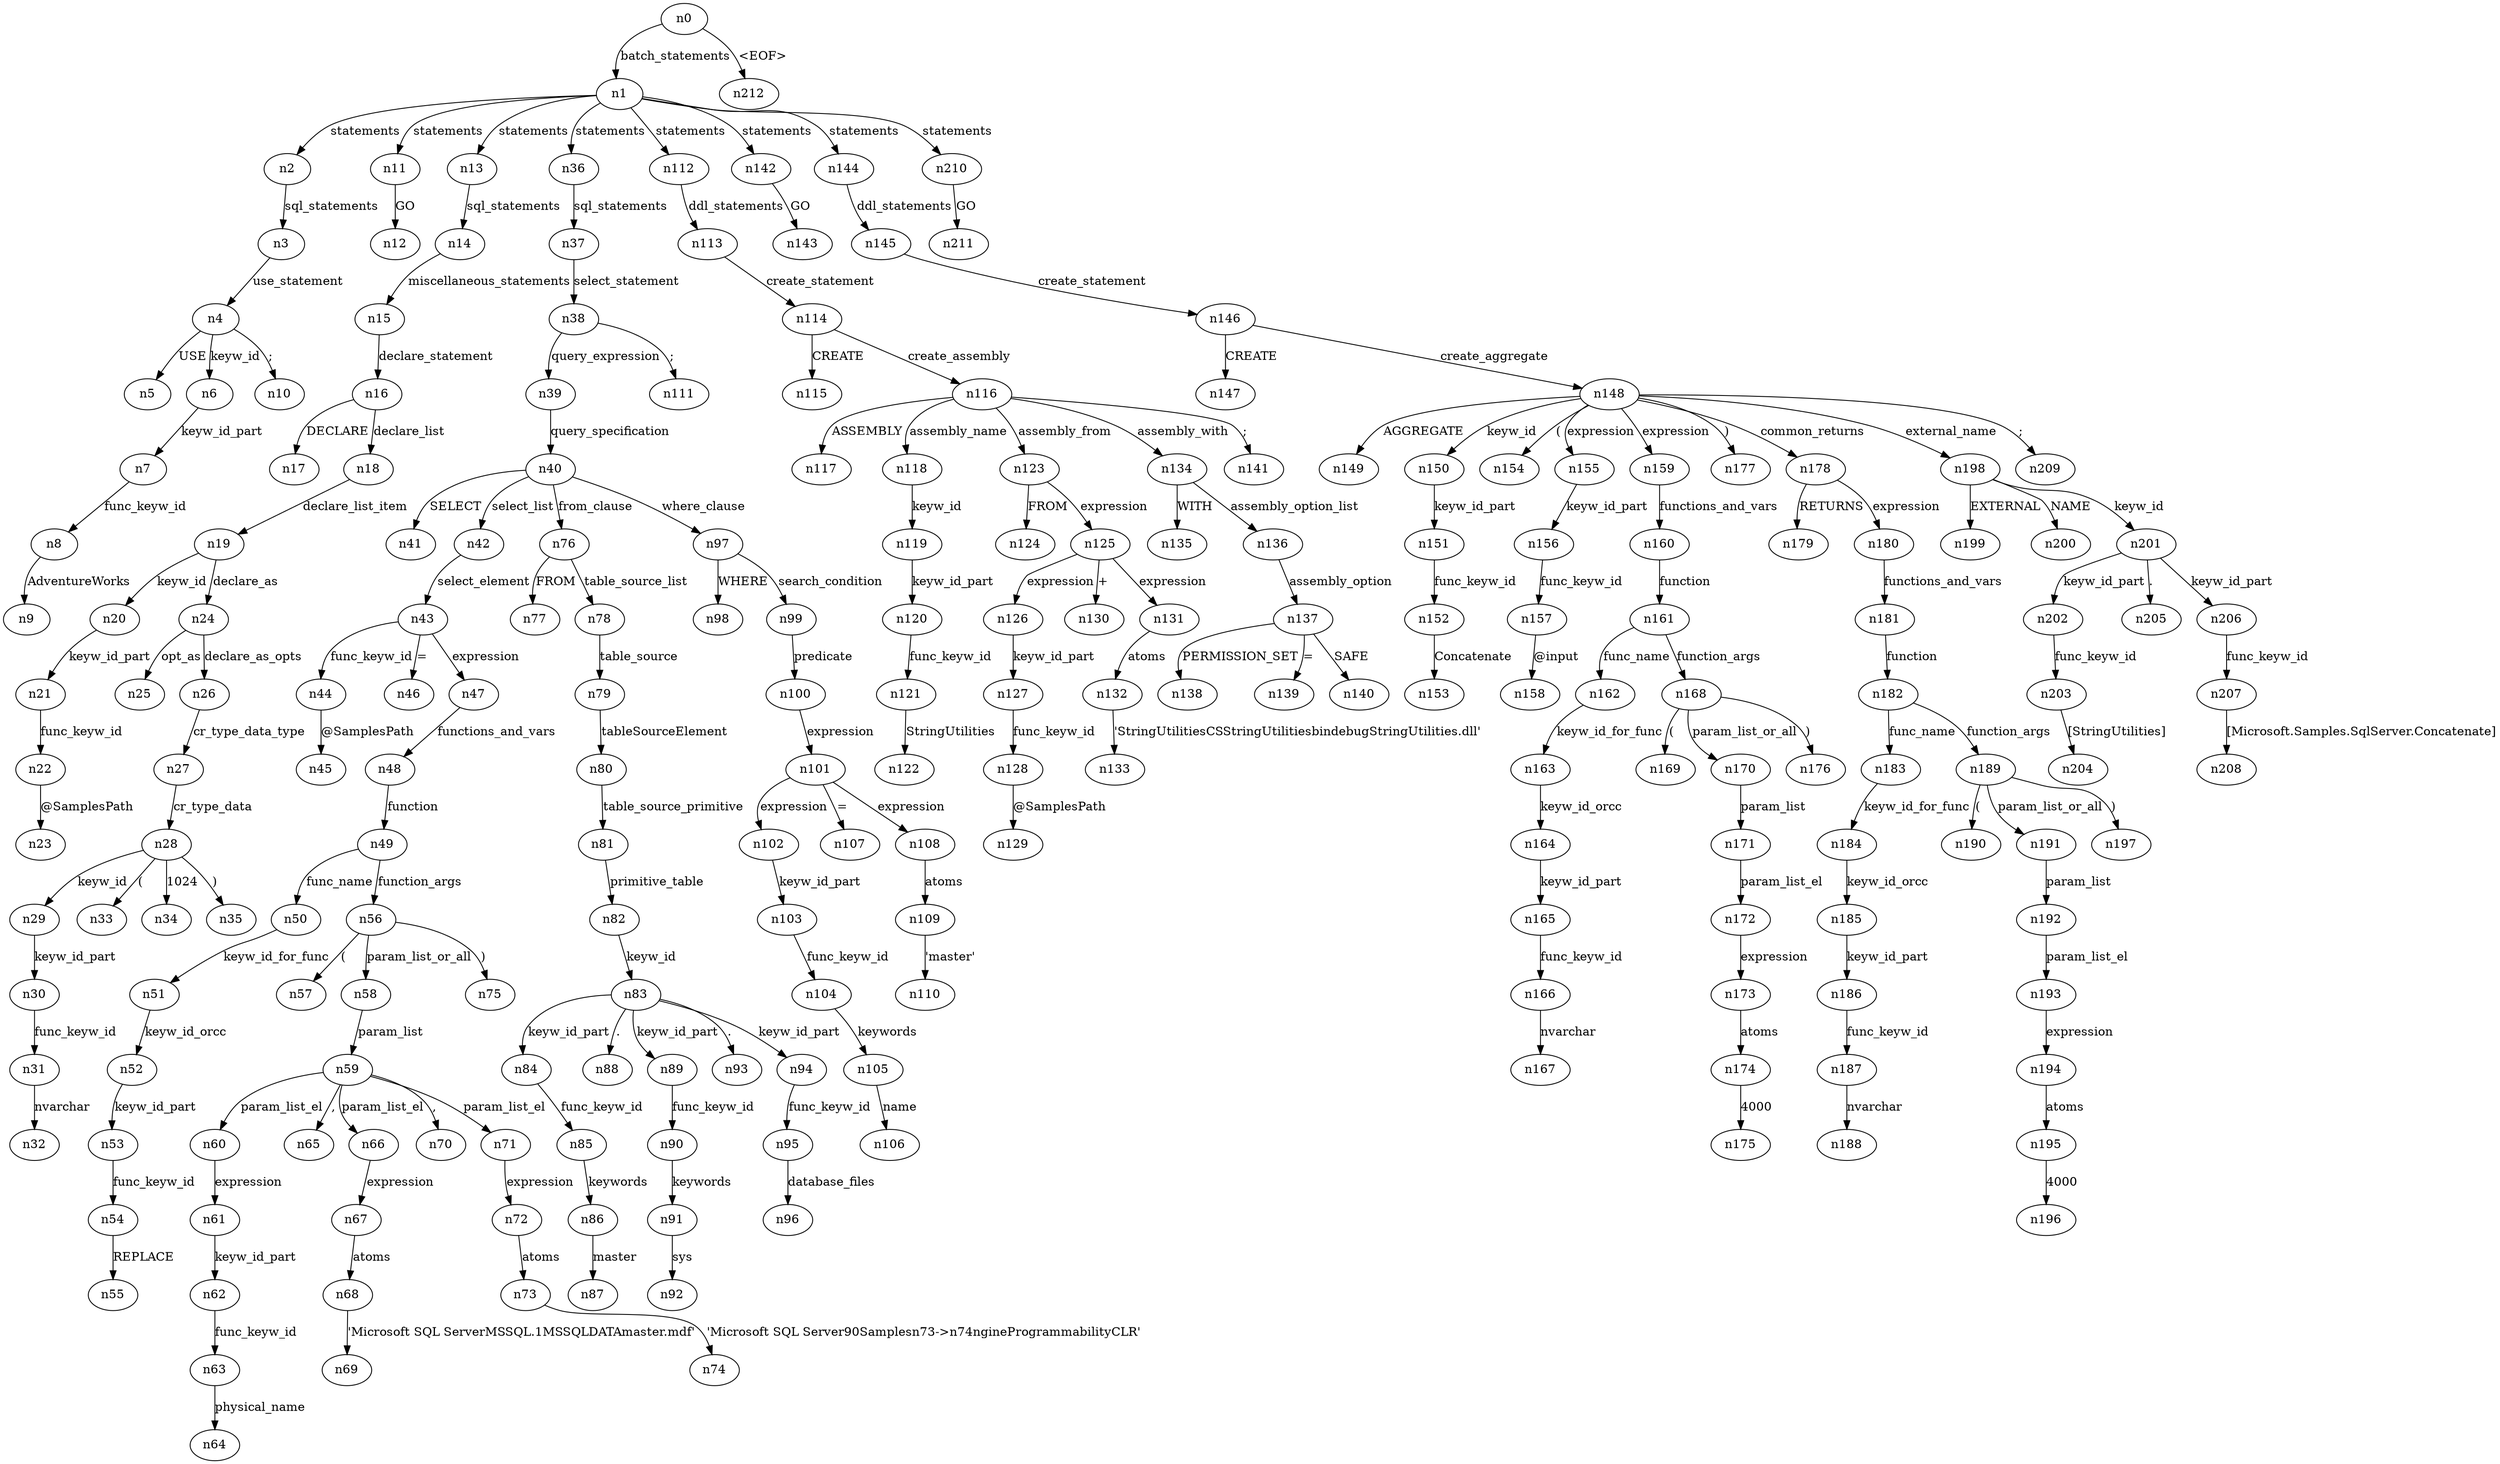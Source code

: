 digraph ParseTree {
  n0 -> n1 [label="batch_statements"];
  n1 -> n2 [label="statements"];
  n2 -> n3 [label="sql_statements"];
  n3 -> n4 [label="use_statement"];
  n4 -> n5 [label="USE"];
  n4 -> n6 [label="keyw_id"];
  n6 -> n7 [label="keyw_id_part"];
  n7 -> n8 [label="func_keyw_id"];
  n8 -> n9 [label="AdventureWorks"];
  n4 -> n10 [label=";"];
  n1 -> n11 [label="statements"];
  n11 -> n12 [label="GO"];
  n1 -> n13 [label="statements"];
  n13 -> n14 [label="sql_statements"];
  n14 -> n15 [label="miscellaneous_statements"];
  n15 -> n16 [label="declare_statement"];
  n16 -> n17 [label="DECLARE"];
  n16 -> n18 [label="declare_list"];
  n18 -> n19 [label="declare_list_item"];
  n19 -> n20 [label="keyw_id"];
  n20 -> n21 [label="keyw_id_part"];
  n21 -> n22 [label="func_keyw_id"];
  n22 -> n23 [label="@SamplesPath"];
  n19 -> n24 [label="declare_as"];
  n24 -> n25 [label="opt_as"];
  n24 -> n26 [label="declare_as_opts"];
  n26 -> n27 [label="cr_type_data_type"];
  n27 -> n28 [label="cr_type_data"];
  n28 -> n29 [label="keyw_id"];
  n29 -> n30 [label="keyw_id_part"];
  n30 -> n31 [label="func_keyw_id"];
  n31 -> n32 [label="nvarchar"];
  n28 -> n33 [label="("];
  n28 -> n34 [label="1024"];
  n28 -> n35 [label=")"];
  n1 -> n36 [label="statements"];
  n36 -> n37 [label="sql_statements"];
  n37 -> n38 [label="select_statement"];
  n38 -> n39 [label="query_expression"];
  n39 -> n40 [label="query_specification"];
  n40 -> n41 [label="SELECT"];
  n40 -> n42 [label="select_list"];
  n42 -> n43 [label="select_element"];
  n43 -> n44 [label="func_keyw_id"];
  n44 -> n45 [label="@SamplesPath"];
  n43 -> n46 [label="="];
  n43 -> n47 [label="expression"];
  n47 -> n48 [label="functions_and_vars"];
  n48 -> n49 [label="function"];
  n49 -> n50 [label="func_name"];
  n50 -> n51 [label="keyw_id_for_func"];
  n51 -> n52 [label="keyw_id_orcc"];
  n52 -> n53 [label="keyw_id_part"];
  n53 -> n54 [label="func_keyw_id"];
  n54 -> n55 [label="REPLACE"];
  n49 -> n56 [label="function_args"];
  n56 -> n57 [label="("];
  n56 -> n58 [label="param_list_or_all"];
  n58 -> n59 [label="param_list"];
  n59 -> n60 [label="param_list_el"];
  n60 -> n61 [label="expression"];
  n61 -> n62 [label="keyw_id_part"];
  n62 -> n63 [label="func_keyw_id"];
  n63 -> n64 [label="physical_name"];
  n59 -> n65 [label=","];
  n59 -> n66 [label="param_list_el"];
  n66 -> n67 [label="expression"];
  n67 -> n68 [label="atoms"];
  n68 -> n69 [label="'Microsoft SQL Server\MSSQL.1\MSSQL\DATA\master.mdf'"];
  n59 -> n70 [label=","];
  n59 -> n71 [label="param_list_el"];
  n71 -> n72 [label="expression"];
  n72 -> n73 [label="atoms"];
  n73 -> n74 [label="'Microsoft SQL Server\90\Samples\Engine\Programmability\CLR\'"];
  n56 -> n75 [label=")"];
  n40 -> n76 [label="from_clause"];
  n76 -> n77 [label="FROM"];
  n76 -> n78 [label="table_source_list"];
  n78 -> n79 [label="table_source"];
  n79 -> n80 [label="tableSourceElement"];
  n80 -> n81 [label="table_source_primitive"];
  n81 -> n82 [label="primitive_table"];
  n82 -> n83 [label="keyw_id"];
  n83 -> n84 [label="keyw_id_part"];
  n84 -> n85 [label="func_keyw_id"];
  n85 -> n86 [label="keywords"];
  n86 -> n87 [label="master"];
  n83 -> n88 [label="."];
  n83 -> n89 [label="keyw_id_part"];
  n89 -> n90 [label="func_keyw_id"];
  n90 -> n91 [label="keywords"];
  n91 -> n92 [label="sys"];
  n83 -> n93 [label="."];
  n83 -> n94 [label="keyw_id_part"];
  n94 -> n95 [label="func_keyw_id"];
  n95 -> n96 [label="database_files"];
  n40 -> n97 [label="where_clause"];
  n97 -> n98 [label="WHERE"];
  n97 -> n99 [label="search_condition"];
  n99 -> n100 [label="predicate"];
  n100 -> n101 [label="expression"];
  n101 -> n102 [label="expression"];
  n102 -> n103 [label="keyw_id_part"];
  n103 -> n104 [label="func_keyw_id"];
  n104 -> n105 [label="keywords"];
  n105 -> n106 [label="name"];
  n101 -> n107 [label="="];
  n101 -> n108 [label="expression"];
  n108 -> n109 [label="atoms"];
  n109 -> n110 [label="'master'"];
  n38 -> n111 [label=";"];
  n1 -> n112 [label="statements"];
  n112 -> n113 [label="ddl_statements"];
  n113 -> n114 [label="create_statement"];
  n114 -> n115 [label="CREATE"];
  n114 -> n116 [label="create_assembly"];
  n116 -> n117 [label="ASSEMBLY"];
  n116 -> n118 [label="assembly_name"];
  n118 -> n119 [label="keyw_id"];
  n119 -> n120 [label="keyw_id_part"];
  n120 -> n121 [label="func_keyw_id"];
  n121 -> n122 [label="StringUtilities"];
  n116 -> n123 [label="assembly_from"];
  n123 -> n124 [label="FROM"];
  n123 -> n125 [label="expression"];
  n125 -> n126 [label="expression"];
  n126 -> n127 [label="keyw_id_part"];
  n127 -> n128 [label="func_keyw_id"];
  n128 -> n129 [label="@SamplesPath"];
  n125 -> n130 [label="+"];
  n125 -> n131 [label="expression"];
  n131 -> n132 [label="atoms"];
  n132 -> n133 [label="'StringUtilities\CS\StringUtilities\bin\debug\StringUtilities.dll'"];
  n116 -> n134 [label="assembly_with"];
  n134 -> n135 [label="WITH"];
  n134 -> n136 [label="assembly_option_list"];
  n136 -> n137 [label="assembly_option"];
  n137 -> n138 [label="PERMISSION_SET"];
  n137 -> n139 [label="="];
  n137 -> n140 [label="SAFE"];
  n116 -> n141 [label=";"];
  n1 -> n142 [label="statements"];
  n142 -> n143 [label="GO"];
  n1 -> n144 [label="statements"];
  n144 -> n145 [label="ddl_statements"];
  n145 -> n146 [label="create_statement"];
  n146 -> n147 [label="CREATE"];
  n146 -> n148 [label="create_aggregate"];
  n148 -> n149 [label="AGGREGATE"];
  n148 -> n150 [label="keyw_id"];
  n150 -> n151 [label="keyw_id_part"];
  n151 -> n152 [label="func_keyw_id"];
  n152 -> n153 [label="Concatenate"];
  n148 -> n154 [label="("];
  n148 -> n155 [label="expression"];
  n155 -> n156 [label="keyw_id_part"];
  n156 -> n157 [label="func_keyw_id"];
  n157 -> n158 [label="@input"];
  n148 -> n159 [label="expression"];
  n159 -> n160 [label="functions_and_vars"];
  n160 -> n161 [label="function"];
  n161 -> n162 [label="func_name"];
  n162 -> n163 [label="keyw_id_for_func"];
  n163 -> n164 [label="keyw_id_orcc"];
  n164 -> n165 [label="keyw_id_part"];
  n165 -> n166 [label="func_keyw_id"];
  n166 -> n167 [label="nvarchar"];
  n161 -> n168 [label="function_args"];
  n168 -> n169 [label="("];
  n168 -> n170 [label="param_list_or_all"];
  n170 -> n171 [label="param_list"];
  n171 -> n172 [label="param_list_el"];
  n172 -> n173 [label="expression"];
  n173 -> n174 [label="atoms"];
  n174 -> n175 [label="4000"];
  n168 -> n176 [label=")"];
  n148 -> n177 [label=")"];
  n148 -> n178 [label="common_returns"];
  n178 -> n179 [label="RETURNS"];
  n178 -> n180 [label="expression"];
  n180 -> n181 [label="functions_and_vars"];
  n181 -> n182 [label="function"];
  n182 -> n183 [label="func_name"];
  n183 -> n184 [label="keyw_id_for_func"];
  n184 -> n185 [label="keyw_id_orcc"];
  n185 -> n186 [label="keyw_id_part"];
  n186 -> n187 [label="func_keyw_id"];
  n187 -> n188 [label="nvarchar"];
  n182 -> n189 [label="function_args"];
  n189 -> n190 [label="("];
  n189 -> n191 [label="param_list_or_all"];
  n191 -> n192 [label="param_list"];
  n192 -> n193 [label="param_list_el"];
  n193 -> n194 [label="expression"];
  n194 -> n195 [label="atoms"];
  n195 -> n196 [label="4000"];
  n189 -> n197 [label=")"];
  n148 -> n198 [label="external_name"];
  n198 -> n199 [label="EXTERNAL"];
  n198 -> n200 [label="NAME"];
  n198 -> n201 [label="keyw_id"];
  n201 -> n202 [label="keyw_id_part"];
  n202 -> n203 [label="func_keyw_id"];
  n203 -> n204 [label="[StringUtilities]"];
  n201 -> n205 [label="."];
  n201 -> n206 [label="keyw_id_part"];
  n206 -> n207 [label="func_keyw_id"];
  n207 -> n208 [label="[Microsoft.Samples.SqlServer.Concatenate]"];
  n148 -> n209 [label=";"];
  n1 -> n210 [label="statements"];
  n210 -> n211 [label="GO"];
  n0 -> n212 [label="<EOF>"];
}